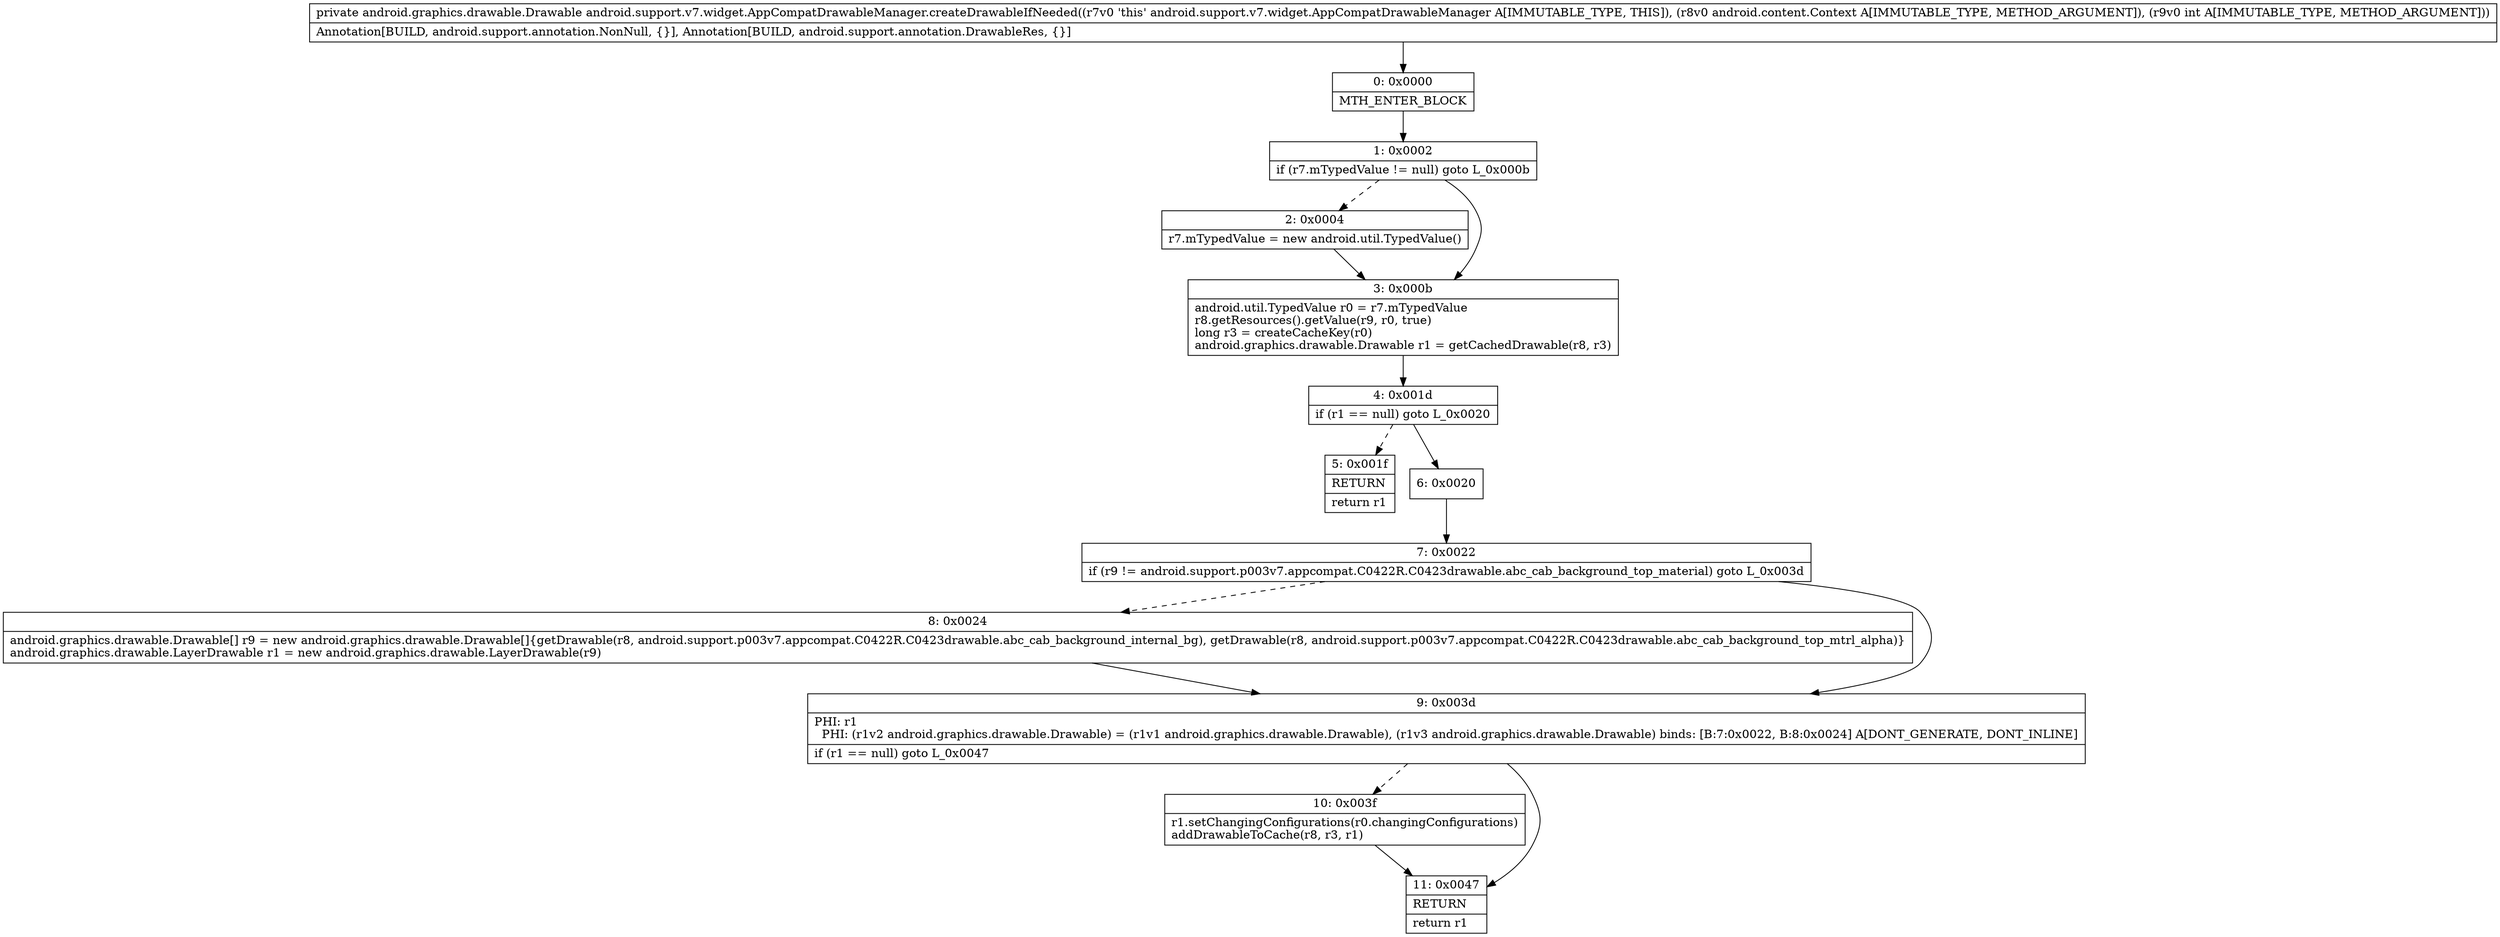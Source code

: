 digraph "CFG forandroid.support.v7.widget.AppCompatDrawableManager.createDrawableIfNeeded(Landroid\/content\/Context;I)Landroid\/graphics\/drawable\/Drawable;" {
Node_0 [shape=record,label="{0\:\ 0x0000|MTH_ENTER_BLOCK\l}"];
Node_1 [shape=record,label="{1\:\ 0x0002|if (r7.mTypedValue != null) goto L_0x000b\l}"];
Node_2 [shape=record,label="{2\:\ 0x0004|r7.mTypedValue = new android.util.TypedValue()\l}"];
Node_3 [shape=record,label="{3\:\ 0x000b|android.util.TypedValue r0 = r7.mTypedValue\lr8.getResources().getValue(r9, r0, true)\llong r3 = createCacheKey(r0)\landroid.graphics.drawable.Drawable r1 = getCachedDrawable(r8, r3)\l}"];
Node_4 [shape=record,label="{4\:\ 0x001d|if (r1 == null) goto L_0x0020\l}"];
Node_5 [shape=record,label="{5\:\ 0x001f|RETURN\l|return r1\l}"];
Node_6 [shape=record,label="{6\:\ 0x0020}"];
Node_7 [shape=record,label="{7\:\ 0x0022|if (r9 != android.support.p003v7.appcompat.C0422R.C0423drawable.abc_cab_background_top_material) goto L_0x003d\l}"];
Node_8 [shape=record,label="{8\:\ 0x0024|android.graphics.drawable.Drawable[] r9 = new android.graphics.drawable.Drawable[]\{getDrawable(r8, android.support.p003v7.appcompat.C0422R.C0423drawable.abc_cab_background_internal_bg), getDrawable(r8, android.support.p003v7.appcompat.C0422R.C0423drawable.abc_cab_background_top_mtrl_alpha)\}\landroid.graphics.drawable.LayerDrawable r1 = new android.graphics.drawable.LayerDrawable(r9)\l}"];
Node_9 [shape=record,label="{9\:\ 0x003d|PHI: r1 \l  PHI: (r1v2 android.graphics.drawable.Drawable) = (r1v1 android.graphics.drawable.Drawable), (r1v3 android.graphics.drawable.Drawable) binds: [B:7:0x0022, B:8:0x0024] A[DONT_GENERATE, DONT_INLINE]\l|if (r1 == null) goto L_0x0047\l}"];
Node_10 [shape=record,label="{10\:\ 0x003f|r1.setChangingConfigurations(r0.changingConfigurations)\laddDrawableToCache(r8, r3, r1)\l}"];
Node_11 [shape=record,label="{11\:\ 0x0047|RETURN\l|return r1\l}"];
MethodNode[shape=record,label="{private android.graphics.drawable.Drawable android.support.v7.widget.AppCompatDrawableManager.createDrawableIfNeeded((r7v0 'this' android.support.v7.widget.AppCompatDrawableManager A[IMMUTABLE_TYPE, THIS]), (r8v0 android.content.Context A[IMMUTABLE_TYPE, METHOD_ARGUMENT]), (r9v0 int A[IMMUTABLE_TYPE, METHOD_ARGUMENT]))  | Annotation[BUILD, android.support.annotation.NonNull, \{\}], Annotation[BUILD, android.support.annotation.DrawableRes, \{\}]\l}"];
MethodNode -> Node_0;
Node_0 -> Node_1;
Node_1 -> Node_2[style=dashed];
Node_1 -> Node_3;
Node_2 -> Node_3;
Node_3 -> Node_4;
Node_4 -> Node_5[style=dashed];
Node_4 -> Node_6;
Node_6 -> Node_7;
Node_7 -> Node_8[style=dashed];
Node_7 -> Node_9;
Node_8 -> Node_9;
Node_9 -> Node_10[style=dashed];
Node_9 -> Node_11;
Node_10 -> Node_11;
}

